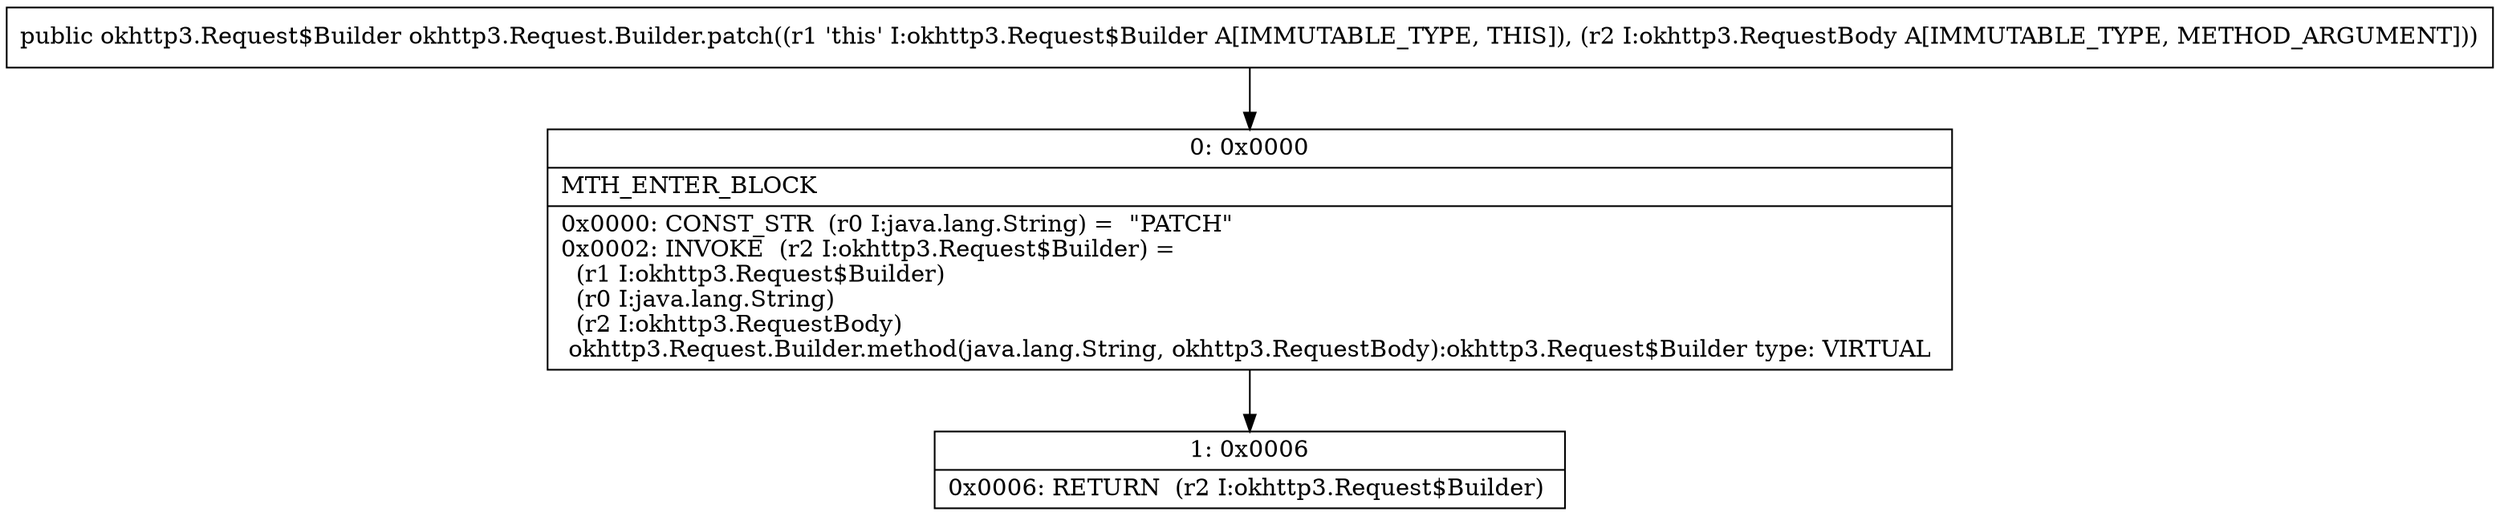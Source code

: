 digraph "CFG forokhttp3.Request.Builder.patch(Lokhttp3\/RequestBody;)Lokhttp3\/Request$Builder;" {
Node_0 [shape=record,label="{0\:\ 0x0000|MTH_ENTER_BLOCK\l|0x0000: CONST_STR  (r0 I:java.lang.String) =  \"PATCH\" \l0x0002: INVOKE  (r2 I:okhttp3.Request$Builder) = \l  (r1 I:okhttp3.Request$Builder)\l  (r0 I:java.lang.String)\l  (r2 I:okhttp3.RequestBody)\l okhttp3.Request.Builder.method(java.lang.String, okhttp3.RequestBody):okhttp3.Request$Builder type: VIRTUAL \l}"];
Node_1 [shape=record,label="{1\:\ 0x0006|0x0006: RETURN  (r2 I:okhttp3.Request$Builder) \l}"];
MethodNode[shape=record,label="{public okhttp3.Request$Builder okhttp3.Request.Builder.patch((r1 'this' I:okhttp3.Request$Builder A[IMMUTABLE_TYPE, THIS]), (r2 I:okhttp3.RequestBody A[IMMUTABLE_TYPE, METHOD_ARGUMENT])) }"];
MethodNode -> Node_0;
Node_0 -> Node_1;
}

